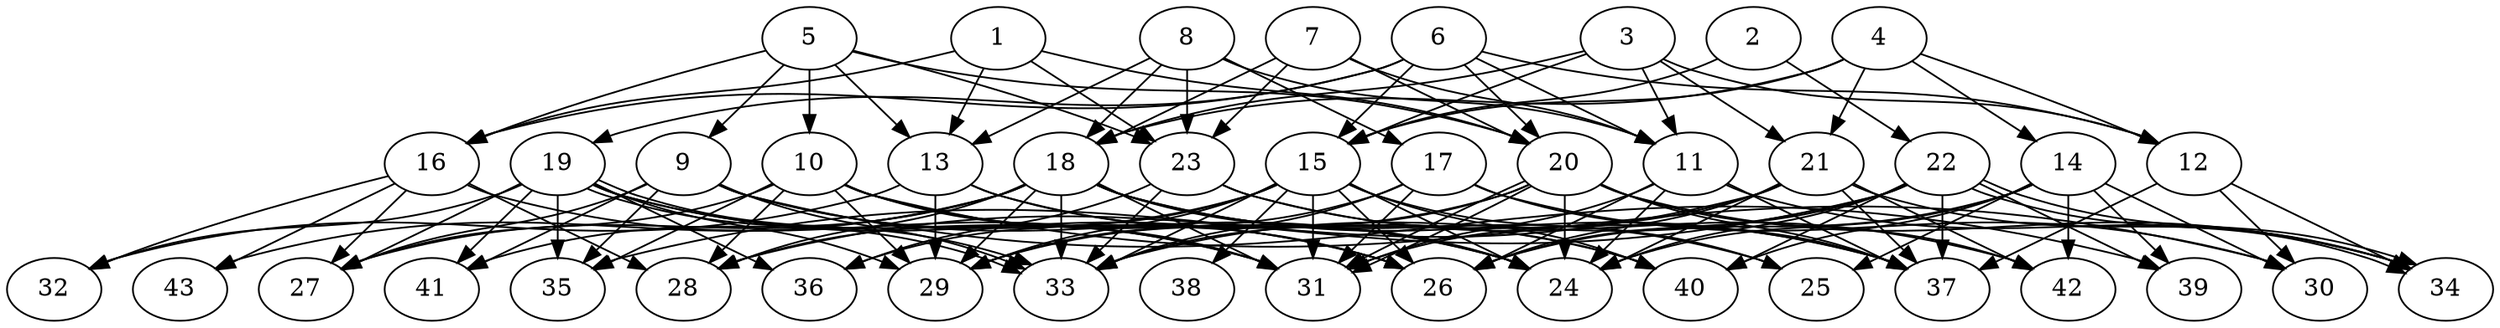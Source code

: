 // DAG (tier=3-complex, mode=compute, n=43, ccr=0.478, fat=0.739, density=0.627, regular=0.353, jump=0.268, mindata=1048576, maxdata=16777216)
// DAG automatically generated by daggen at Sun Aug 24 16:33:34 2025
// /home/ermia/Project/Environments/daggen/bin/daggen --dot --ccr 0.478 --fat 0.739 --regular 0.353 --density 0.627 --jump 0.268 --mindata 1048576 --maxdata 16777216 -n 43 
digraph G {
  1 [size="1124452983854775296", alpha="0.00", expect_size="562226491927387648"]
  1 -> 13 [size ="1092096937164800"]
  1 -> 16 [size ="1092096937164800"]
  1 -> 20 [size ="1092096937164800"]
  1 -> 23 [size ="1092096937164800"]
  2 [size="3838153381470273536", alpha="0.14", expect_size="1919076690735136768"]
  2 -> 15 [size ="19611231715328"]
  2 -> 22 [size ="19611231715328"]
  3 [size="26925764140693716992", alpha="0.16", expect_size="13462882070346858496"]
  3 -> 11 [size ="71867964588032"]
  3 -> 12 [size ="71867964588032"]
  3 -> 15 [size ="71867964588032"]
  3 -> 18 [size ="71867964588032"]
  3 -> 21 [size ="71867964588032"]
  4 [size="3704925561431412178944", alpha="0.03", expect_size="1852462780715706089472"]
  4 -> 12 [size ="1915474220679168"]
  4 -> 14 [size ="1915474220679168"]
  4 -> 15 [size ="1915474220679168"]
  4 -> 18 [size ="1915474220679168"]
  4 -> 21 [size ="1915474220679168"]
  5 [size="13149128135409548", alpha="0.07", expect_size="6574564067704774"]
  5 -> 9 [size ="1206953128755200"]
  5 -> 10 [size ="1206953128755200"]
  5 -> 13 [size ="1206953128755200"]
  5 -> 16 [size ="1206953128755200"]
  5 -> 20 [size ="1206953128755200"]
  5 -> 23 [size ="1206953128755200"]
  6 [size="828731041454752", alpha="0.06", expect_size="414365520727376"]
  6 -> 11 [size ="13765378572288"]
  6 -> 12 [size ="13765378572288"]
  6 -> 15 [size ="13765378572288"]
  6 -> 16 [size ="13765378572288"]
  6 -> 19 [size ="13765378572288"]
  6 -> 20 [size ="13765378572288"]
  7 [size="1660733877847475712", alpha="0.10", expect_size="830366938923737856"]
  7 -> 11 [size ="602232672223232"]
  7 -> 18 [size ="602232672223232"]
  7 -> 20 [size ="602232672223232"]
  7 -> 23 [size ="602232672223232"]
  8 [size="430044644350148", alpha="0.15", expect_size="215022322175074"]
  8 -> 11 [size ="34739113164800"]
  8 -> 13 [size ="34739113164800"]
  8 -> 17 [size ="34739113164800"]
  8 -> 18 [size ="34739113164800"]
  8 -> 23 [size ="34739113164800"]
  9 [size="13839229710354262", alpha="0.07", expect_size="6919614855177131"]
  9 -> 24 [size ="306536723251200"]
  9 -> 26 [size ="306536723251200"]
  9 -> 27 [size ="306536723251200"]
  9 -> 33 [size ="306536723251200"]
  9 -> 35 [size ="306536723251200"]
  9 -> 39 [size ="306536723251200"]
  9 -> 41 [size ="306536723251200"]
  10 [size="3497101164021188395008", alpha="0.00", expect_size="1748550582010594197504"]
  10 -> 24 [size ="1843156098220032"]
  10 -> 26 [size ="1843156098220032"]
  10 -> 27 [size ="1843156098220032"]
  10 -> 28 [size ="1843156098220032"]
  10 -> 29 [size ="1843156098220032"]
  10 -> 30 [size ="1843156098220032"]
  10 -> 31 [size ="1843156098220032"]
  10 -> 35 [size ="1843156098220032"]
  11 [size="1269456396149457944576", alpha="0.11", expect_size="634728198074728972288"]
  11 -> 24 [size ="937925864849408"]
  11 -> 26 [size ="937925864849408"]
  11 -> 31 [size ="937925864849408"]
  11 -> 34 [size ="937925864849408"]
  11 -> 37 [size ="937925864849408"]
  12 [size="3935456698226847", alpha="0.17", expect_size="1967728349113423"]
  12 -> 30 [size ="88114617909248"]
  12 -> 34 [size ="88114617909248"]
  12 -> 37 [size ="88114617909248"]
  13 [size="578967873923017984", alpha="0.14", expect_size="289483936961508992"]
  13 -> 24 [size ="1182725578948608"]
  13 -> 29 [size ="1182725578948608"]
  13 -> 32 [size ="1182725578948608"]
  13 -> 40 [size ="1182725578948608"]
  14 [size="4398046511104000000000", alpha="0.09", expect_size="2199023255552000000000"]
  14 -> 24 [size ="2147483648000000"]
  14 -> 25 [size ="2147483648000000"]
  14 -> 26 [size ="2147483648000000"]
  14 -> 30 [size ="2147483648000000"]
  14 -> 39 [size ="2147483648000000"]
  14 -> 40 [size ="2147483648000000"]
  14 -> 42 [size ="2147483648000000"]
  15 [size="1631887845079539968", alpha="0.13", expect_size="815943922539769984"]
  15 -> 24 [size ="816198941933568"]
  15 -> 25 [size ="816198941933568"]
  15 -> 26 [size ="816198941933568"]
  15 -> 28 [size ="816198941933568"]
  15 -> 29 [size ="816198941933568"]
  15 -> 31 [size ="816198941933568"]
  15 -> 33 [size ="816198941933568"]
  15 -> 36 [size ="816198941933568"]
  15 -> 38 [size ="816198941933568"]
  15 -> 40 [size ="816198941933568"]
  16 [size="1770928584068694016000", alpha="0.01", expect_size="885464292034347008000"]
  16 -> 27 [size ="1171001232588800"]
  16 -> 28 [size ="1171001232588800"]
  16 -> 31 [size ="1171001232588800"]
  16 -> 32 [size ="1171001232588800"]
  16 -> 43 [size ="1171001232588800"]
  17 [size="1026699435686737", alpha="0.00", expect_size="513349717843368"]
  17 -> 29 [size ="65063931084800"]
  17 -> 30 [size ="65063931084800"]
  17 -> 31 [size ="65063931084800"]
  17 -> 33 [size ="65063931084800"]
  17 -> 37 [size ="65063931084800"]
  18 [size="490580648274996232192", alpha="0.01", expect_size="245290324137498116096"]
  18 -> 24 [size ="497618971000832"]
  18 -> 25 [size ="497618971000832"]
  18 -> 27 [size ="497618971000832"]
  18 -> 28 [size ="497618971000832"]
  18 -> 29 [size ="497618971000832"]
  18 -> 31 [size ="497618971000832"]
  18 -> 33 [size ="497618971000832"]
  18 -> 37 [size ="497618971000832"]
  18 -> 40 [size ="497618971000832"]
  18 -> 41 [size ="497618971000832"]
  18 -> 43 [size ="497618971000832"]
  19 [size="3234585046087212032", alpha="0.17", expect_size="1617292523043606016"]
  19 -> 26 [size ="1207355647721472"]
  19 -> 27 [size ="1207355647721472"]
  19 -> 29 [size ="1207355647721472"]
  19 -> 31 [size ="1207355647721472"]
  19 -> 32 [size ="1207355647721472"]
  19 -> 33 [size ="1207355647721472"]
  19 -> 33 [size ="1207355647721472"]
  19 -> 35 [size ="1207355647721472"]
  19 -> 36 [size ="1207355647721472"]
  19 -> 41 [size ="1207355647721472"]
  20 [size="15863351096769910", alpha="0.05", expect_size="7931675548384955"]
  20 -> 24 [size ="698788905746432"]
  20 -> 29 [size ="698788905746432"]
  20 -> 31 [size ="698788905746432"]
  20 -> 31 [size ="698788905746432"]
  20 -> 33 [size ="698788905746432"]
  20 -> 34 [size ="698788905746432"]
  20 -> 37 [size ="698788905746432"]
  20 -> 42 [size ="698788905746432"]
  21 [size="738495089351871616", alpha="0.06", expect_size="369247544675935808"]
  21 -> 24 [size ="273886339923968"]
  21 -> 26 [size ="273886339923968"]
  21 -> 28 [size ="273886339923968"]
  21 -> 31 [size ="273886339923968"]
  21 -> 34 [size ="273886339923968"]
  21 -> 37 [size ="273886339923968"]
  21 -> 42 [size ="273886339923968"]
  22 [size="2377970962267743232", alpha="0.03", expect_size="1188985481133871616"]
  22 -> 24 [size ="822998151987200"]
  22 -> 26 [size ="822998151987200"]
  22 -> 33 [size ="822998151987200"]
  22 -> 34 [size ="822998151987200"]
  22 -> 34 [size ="822998151987200"]
  22 -> 35 [size ="822998151987200"]
  22 -> 37 [size ="822998151987200"]
  22 -> 39 [size ="822998151987200"]
  22 -> 40 [size ="822998151987200"]
  23 [size="40328490008032760", alpha="0.06", expect_size="20164245004016380"]
  23 -> 33 [size ="853182041292800"]
  23 -> 36 [size ="853182041292800"]
  23 -> 37 [size ="853182041292800"]
  23 -> 42 [size ="853182041292800"]
  24 [size="1712372476164216", alpha="0.05", expect_size="856186238082108"]
  25 [size="629683662268244864", alpha="0.15", expect_size="314841831134122432"]
  26 [size="97205247280531104", alpha="0.17", expect_size="48602623640265552"]
  27 [size="3948798137636514", alpha="0.14", expect_size="1974399068818257"]
  28 [size="1614854170630234624", alpha="0.19", expect_size="807427085315117312"]
  29 [size="21405067831509784", alpha="0.19", expect_size="10702533915754892"]
  30 [size="3224244482340387028992", alpha="0.09", expect_size="1612122241170193514496"]
  31 [size="3116805421318011904", alpha="0.17", expect_size="1558402710659005952"]
  32 [size="18588622148386660", alpha="0.08", expect_size="9294311074193330"]
  33 [size="2061828195116698368", alpha="0.19", expect_size="1030914097558349184"]
  34 [size="1824062033790377132032", alpha="0.18", expect_size="912031016895188566016"]
  35 [size="570177647350175808", alpha="0.00", expect_size="285088823675087904"]
  36 [size="3807061034593753088", alpha="0.06", expect_size="1903530517296876544"]
  37 [size="571125614521188224", alpha="0.07", expect_size="285562807260594112"]
  38 [size="4909127676846544", alpha="0.19", expect_size="2454563838423272"]
  39 [size="298560963578417472", alpha="0.06", expect_size="149280481789208736"]
  40 [size="2674739246713532416", alpha="0.09", expect_size="1337369623356766208"]
  41 [size="13352455460974270", alpha="0.20", expect_size="6676227730487135"]
  42 [size="22431976276700748", alpha="0.02", expect_size="11215988138350374"]
  43 [size="1466102568326283657216", alpha="0.12", expect_size="733051284163141828608"]
}